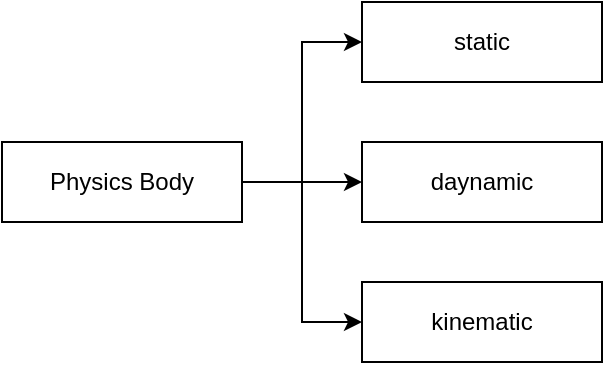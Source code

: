 <mxfile version="16.1.0" type="github">
  <diagram id="TO8Cm1dBxi690jHz4DRG" name="Page-1">
    <mxGraphModel dx="1298" dy="3097" grid="1" gridSize="10" guides="1" tooltips="1" connect="1" arrows="1" fold="1" page="1" pageScale="1" pageWidth="827" pageHeight="1169" math="0" shadow="0">
      <root>
        <mxCell id="0" />
        <mxCell id="1" parent="0" />
        <mxCell id="jOTpUi9bDgoCiOJ9HlCg-5" style="edgeStyle=orthogonalEdgeStyle;rounded=0;orthogonalLoop=1;jettySize=auto;html=1;entryX=0;entryY=0.5;entryDx=0;entryDy=0;" edge="1" parent="1" source="jOTpUi9bDgoCiOJ9HlCg-1" target="jOTpUi9bDgoCiOJ9HlCg-2">
          <mxGeometry relative="1" as="geometry" />
        </mxCell>
        <mxCell id="jOTpUi9bDgoCiOJ9HlCg-6" style="edgeStyle=orthogonalEdgeStyle;rounded=0;orthogonalLoop=1;jettySize=auto;html=1;" edge="1" parent="1" source="jOTpUi9bDgoCiOJ9HlCg-1" target="jOTpUi9bDgoCiOJ9HlCg-3">
          <mxGeometry relative="1" as="geometry" />
        </mxCell>
        <mxCell id="jOTpUi9bDgoCiOJ9HlCg-7" style="edgeStyle=orthogonalEdgeStyle;rounded=0;orthogonalLoop=1;jettySize=auto;html=1;entryX=0;entryY=0.5;entryDx=0;entryDy=0;" edge="1" parent="1" source="jOTpUi9bDgoCiOJ9HlCg-1" target="jOTpUi9bDgoCiOJ9HlCg-4">
          <mxGeometry relative="1" as="geometry" />
        </mxCell>
        <mxCell id="jOTpUi9bDgoCiOJ9HlCg-1" value="Physics Body" style="rounded=0;whiteSpace=wrap;html=1;" vertex="1" parent="1">
          <mxGeometry x="50" y="-1890" width="120" height="40" as="geometry" />
        </mxCell>
        <mxCell id="jOTpUi9bDgoCiOJ9HlCg-2" value="static" style="rounded=0;whiteSpace=wrap;html=1;" vertex="1" parent="1">
          <mxGeometry x="230" y="-1960" width="120" height="40" as="geometry" />
        </mxCell>
        <mxCell id="jOTpUi9bDgoCiOJ9HlCg-3" value="daynamic" style="rounded=0;whiteSpace=wrap;html=1;" vertex="1" parent="1">
          <mxGeometry x="230" y="-1890" width="120" height="40" as="geometry" />
        </mxCell>
        <mxCell id="jOTpUi9bDgoCiOJ9HlCg-4" value="kinematic" style="rounded=0;whiteSpace=wrap;html=1;" vertex="1" parent="1">
          <mxGeometry x="230" y="-1820" width="120" height="40" as="geometry" />
        </mxCell>
      </root>
    </mxGraphModel>
  </diagram>
</mxfile>
